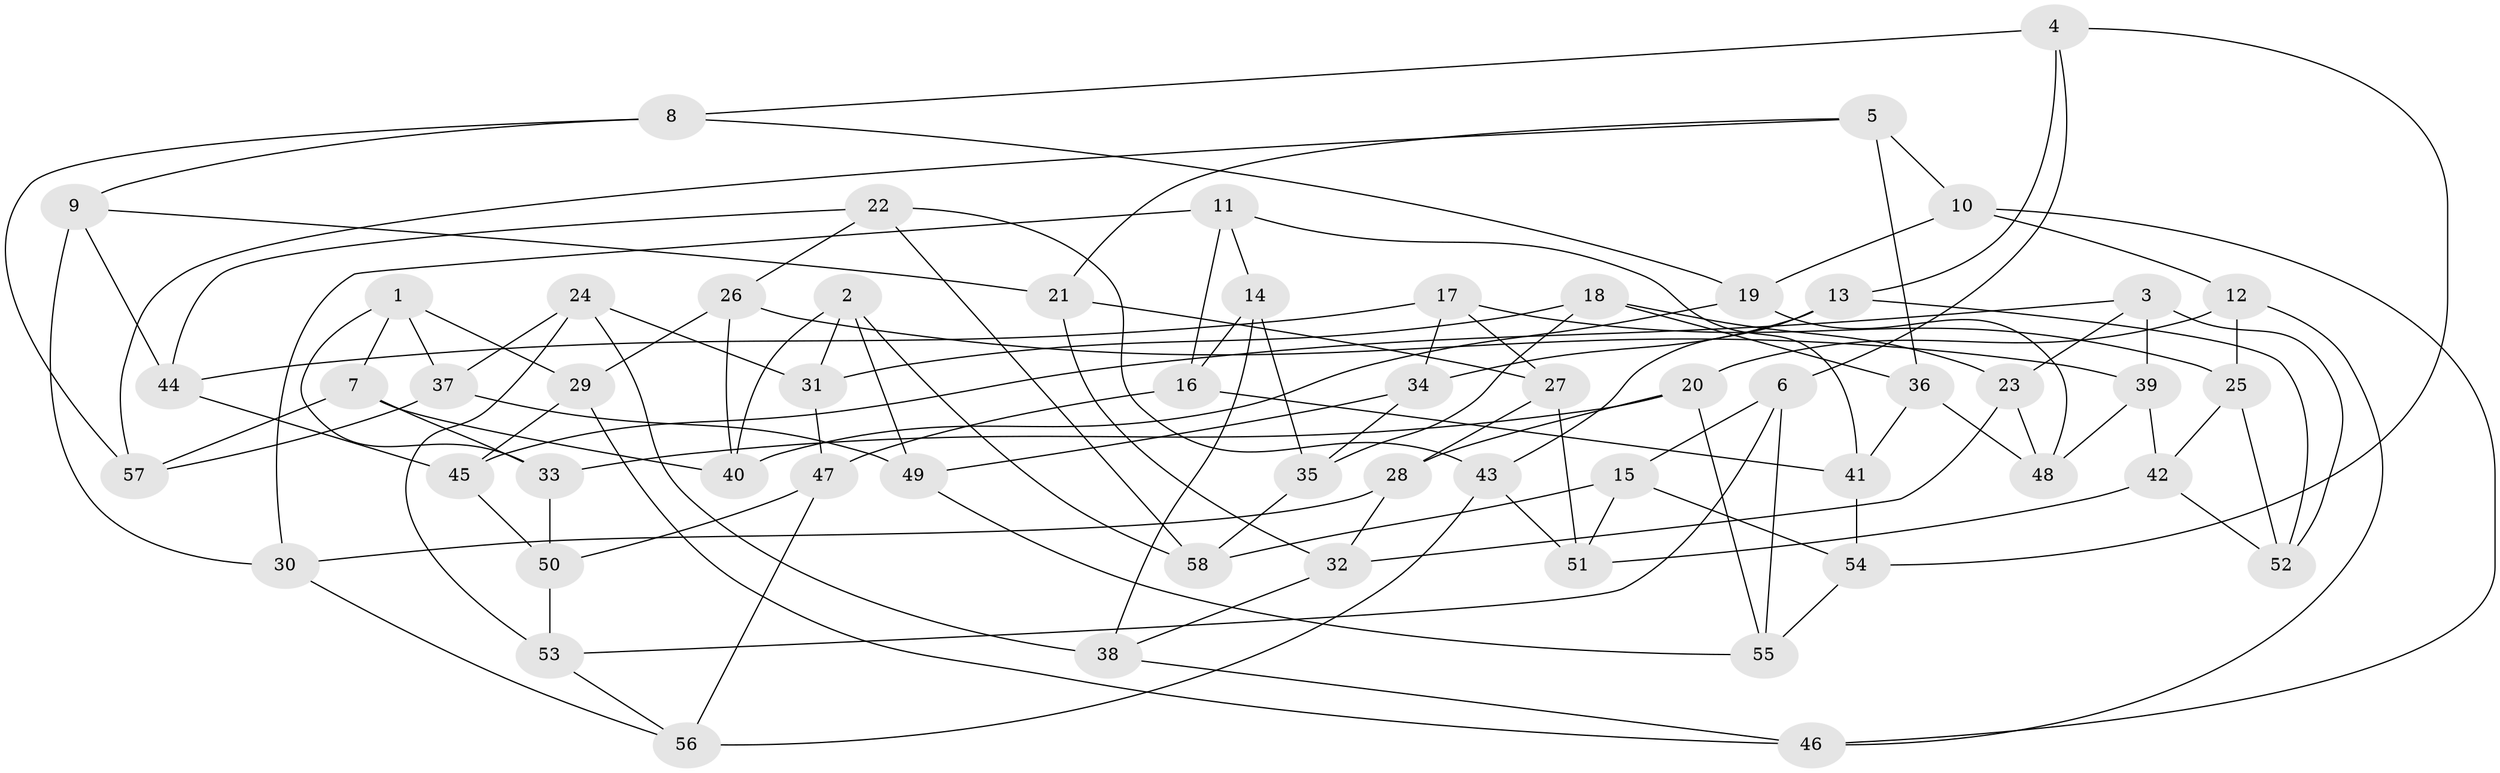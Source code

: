 // Generated by graph-tools (version 1.1) at 2025/27/03/09/25 03:27:01]
// undirected, 58 vertices, 116 edges
graph export_dot {
graph [start="1"]
  node [color=gray90,style=filled];
  1;
  2;
  3;
  4;
  5;
  6;
  7;
  8;
  9;
  10;
  11;
  12;
  13;
  14;
  15;
  16;
  17;
  18;
  19;
  20;
  21;
  22;
  23;
  24;
  25;
  26;
  27;
  28;
  29;
  30;
  31;
  32;
  33;
  34;
  35;
  36;
  37;
  38;
  39;
  40;
  41;
  42;
  43;
  44;
  45;
  46;
  47;
  48;
  49;
  50;
  51;
  52;
  53;
  54;
  55;
  56;
  57;
  58;
  1 -- 7;
  1 -- 29;
  1 -- 33;
  1 -- 37;
  2 -- 40;
  2 -- 31;
  2 -- 49;
  2 -- 58;
  3 -- 52;
  3 -- 45;
  3 -- 23;
  3 -- 39;
  4 -- 8;
  4 -- 13;
  4 -- 54;
  4 -- 6;
  5 -- 57;
  5 -- 10;
  5 -- 36;
  5 -- 21;
  6 -- 15;
  6 -- 55;
  6 -- 53;
  7 -- 57;
  7 -- 40;
  7 -- 33;
  8 -- 19;
  8 -- 9;
  8 -- 57;
  9 -- 44;
  9 -- 21;
  9 -- 30;
  10 -- 46;
  10 -- 19;
  10 -- 12;
  11 -- 14;
  11 -- 16;
  11 -- 41;
  11 -- 30;
  12 -- 20;
  12 -- 25;
  12 -- 46;
  13 -- 52;
  13 -- 34;
  13 -- 43;
  14 -- 38;
  14 -- 35;
  14 -- 16;
  15 -- 51;
  15 -- 58;
  15 -- 54;
  16 -- 47;
  16 -- 41;
  17 -- 44;
  17 -- 25;
  17 -- 27;
  17 -- 34;
  18 -- 31;
  18 -- 36;
  18 -- 23;
  18 -- 35;
  19 -- 48;
  19 -- 40;
  20 -- 33;
  20 -- 55;
  20 -- 28;
  21 -- 32;
  21 -- 27;
  22 -- 44;
  22 -- 58;
  22 -- 26;
  22 -- 43;
  23 -- 32;
  23 -- 48;
  24 -- 38;
  24 -- 31;
  24 -- 53;
  24 -- 37;
  25 -- 42;
  25 -- 52;
  26 -- 29;
  26 -- 39;
  26 -- 40;
  27 -- 51;
  27 -- 28;
  28 -- 32;
  28 -- 30;
  29 -- 46;
  29 -- 45;
  30 -- 56;
  31 -- 47;
  32 -- 38;
  33 -- 50;
  34 -- 35;
  34 -- 49;
  35 -- 58;
  36 -- 41;
  36 -- 48;
  37 -- 57;
  37 -- 49;
  38 -- 46;
  39 -- 42;
  39 -- 48;
  41 -- 54;
  42 -- 51;
  42 -- 52;
  43 -- 56;
  43 -- 51;
  44 -- 45;
  45 -- 50;
  47 -- 56;
  47 -- 50;
  49 -- 55;
  50 -- 53;
  53 -- 56;
  54 -- 55;
}
